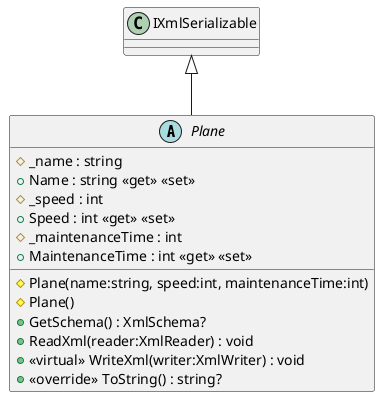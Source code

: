 @startuml
abstract class Plane {
    # Plane(name:string, speed:int, maintenanceTime:int)
    # _name : string
    + Name : string <<get>> <<set>>
    # _speed : int
    + Speed : int <<get>> <<set>>
    # _maintenanceTime : int
    + MaintenanceTime : int <<get>> <<set>>
    # Plane()
    + GetSchema() : XmlSchema?
    + ReadXml(reader:XmlReader) : void
    + <<virtual>> WriteXml(writer:XmlWriter) : void
    + <<override>> ToString() : string?
}
IXmlSerializable <|-- Plane
@enduml
